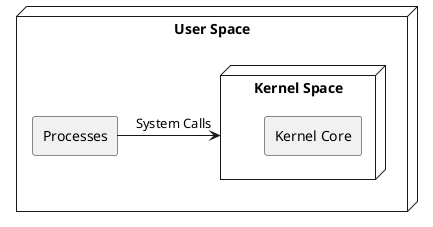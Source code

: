 @startuml
skinparam componentStyle rectangle
skinparam sequenceMessageAlign center

' left to right direction

node "User Space" {
[Processes] -r-> "Kernel Space" : System Calls
}

node "Kernel Space" {
    [Kernel Core]
    ' [Device Drivers] <--> Devicessss 
    ' [Device Drivers] <--> KernelCore
}


/'
node "Devices" {
}
'/

@enduml
